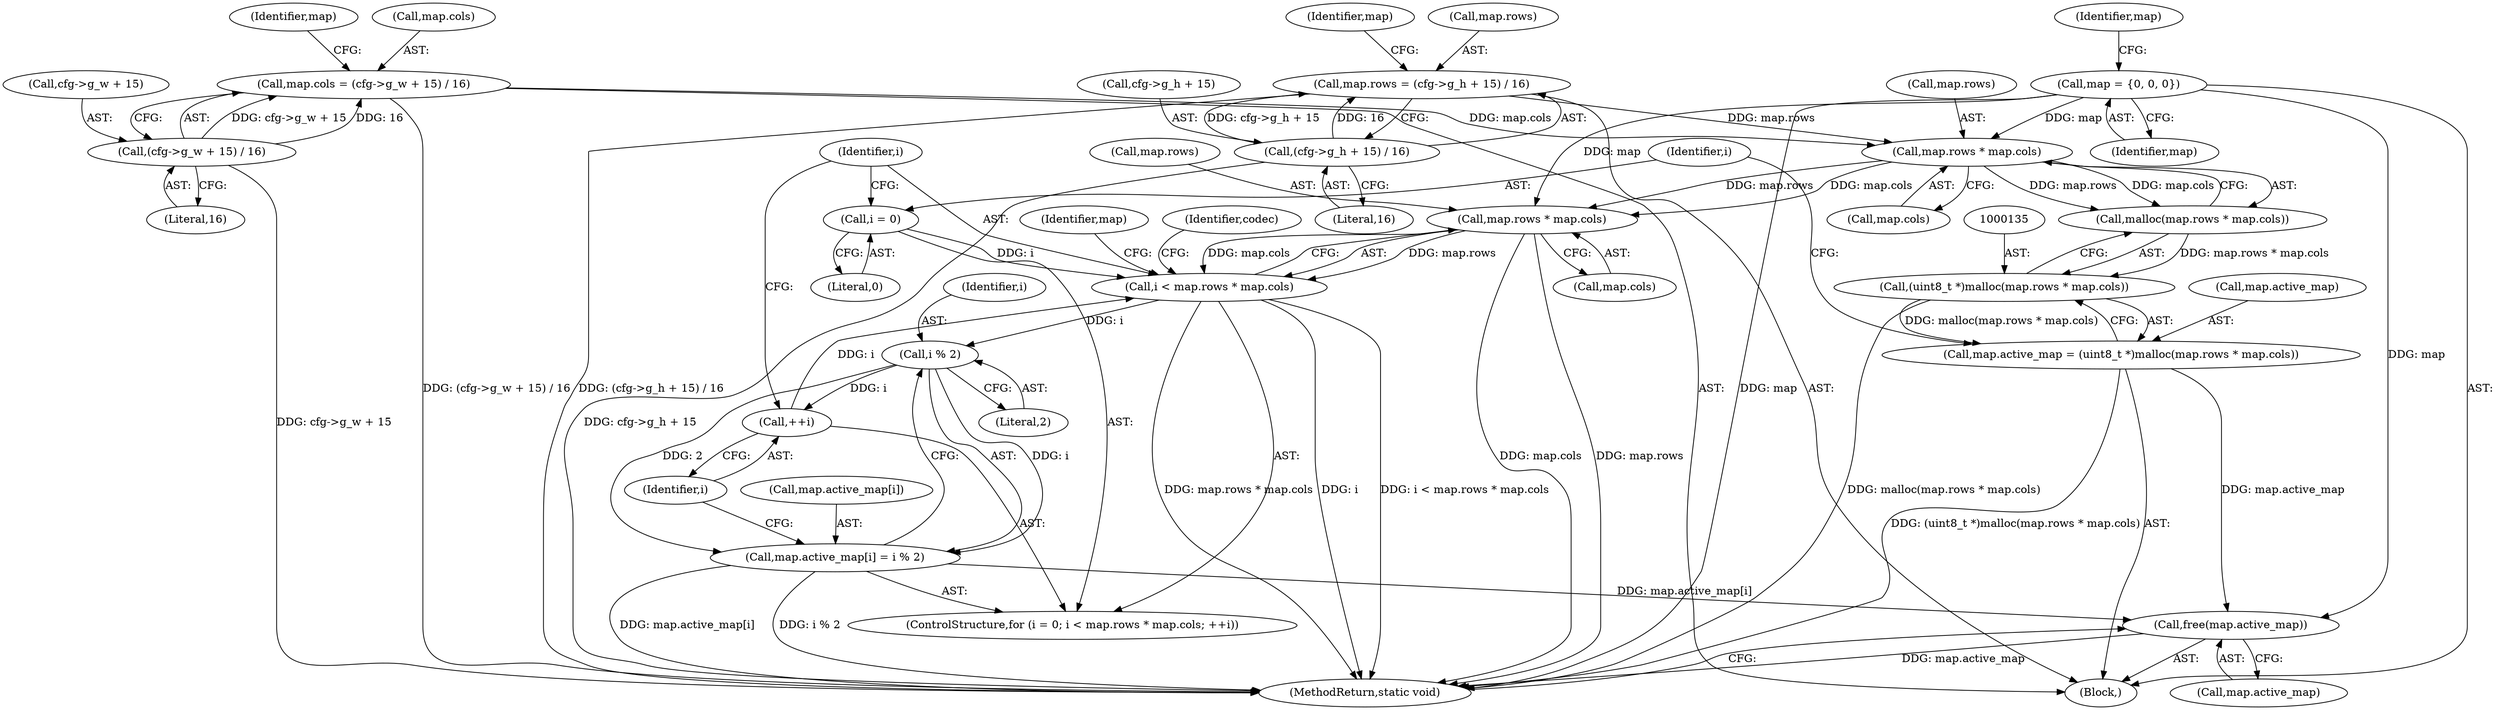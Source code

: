 digraph "0_Android_5a9753fca56f0eeb9f61e342b2fccffc364f9426_8@API" {
"1000177" [label="(Call,free(map.active_map))"];
"1000106" [label="(Call,map = {0, 0, 0})"];
"1000159" [label="(Call,map.active_map[i] = i % 2)"];
"1000165" [label="(Call,i % 2)"];
"1000148" [label="(Call,i < map.rows * map.cols)"];
"1000157" [label="(Call,++i)"];
"1000145" [label="(Call,i = 0)"];
"1000150" [label="(Call,map.rows * map.cols)"];
"1000137" [label="(Call,map.rows * map.cols)"];
"1000108" [label="(Call,map.rows = (cfg->g_h + 15) / 16)"];
"1000112" [label="(Call,(cfg->g_h + 15) / 16)"];
"1000119" [label="(Call,map.cols = (cfg->g_w + 15) / 16)"];
"1000123" [label="(Call,(cfg->g_w + 15) / 16)"];
"1000130" [label="(Call,map.active_map = (uint8_t *)malloc(map.rows * map.cols))"];
"1000134" [label="(Call,(uint8_t *)malloc(map.rows * map.cols))"];
"1000136" [label="(Call,malloc(map.rows * map.cols))"];
"1000118" [label="(Literal,16)"];
"1000178" [label="(Call,map.active_map)"];
"1000167" [label="(Literal,2)"];
"1000134" [label="(Call,(uint8_t *)malloc(map.rows * map.cols))"];
"1000145" [label="(Call,i = 0)"];
"1000119" [label="(Call,map.cols = (cfg->g_w + 15) / 16)"];
"1000120" [label="(Call,map.cols)"];
"1000108" [label="(Call,map.rows = (cfg->g_h + 15) / 16)"];
"1000132" [label="(Identifier,map)"];
"1000123" [label="(Call,(cfg->g_w + 15) / 16)"];
"1000137" [label="(Call,map.rows * map.cols)"];
"1000159" [label="(Call,map.active_map[i] = i % 2)"];
"1000113" [label="(Call,cfg->g_h + 15)"];
"1000131" [label="(Call,map.active_map)"];
"1000149" [label="(Identifier,i)"];
"1000130" [label="(Call,map.active_map = (uint8_t *)malloc(map.rows * map.cols))"];
"1000136" [label="(Call,malloc(map.rows * map.cols))"];
"1000166" [label="(Identifier,i)"];
"1000110" [label="(Identifier,map)"];
"1000151" [label="(Call,map.rows)"];
"1000160" [label="(Call,map.active_map[i])"];
"1000181" [label="(MethodReturn,static void)"];
"1000162" [label="(Identifier,map)"];
"1000124" [label="(Call,cfg->g_w + 15)"];
"1000144" [label="(ControlStructure,for (i = 0; i < map.rows * map.cols; ++i))"];
"1000170" [label="(Identifier,codec)"];
"1000150" [label="(Call,map.rows * map.cols)"];
"1000154" [label="(Call,map.cols)"];
"1000107" [label="(Identifier,map)"];
"1000147" [label="(Literal,0)"];
"1000177" [label="(Call,free(map.active_map))"];
"1000146" [label="(Identifier,i)"];
"1000148" [label="(Call,i < map.rows * map.cols)"];
"1000109" [label="(Call,map.rows)"];
"1000138" [label="(Call,map.rows)"];
"1000165" [label="(Call,i % 2)"];
"1000106" [label="(Call,map = {0, 0, 0})"];
"1000158" [label="(Identifier,i)"];
"1000121" [label="(Identifier,map)"];
"1000129" [label="(Literal,16)"];
"1000141" [label="(Call,map.cols)"];
"1000112" [label="(Call,(cfg->g_h + 15) / 16)"];
"1000157" [label="(Call,++i)"];
"1000103" [label="(Block,)"];
"1000177" -> "1000103"  [label="AST: "];
"1000177" -> "1000178"  [label="CFG: "];
"1000178" -> "1000177"  [label="AST: "];
"1000181" -> "1000177"  [label="CFG: "];
"1000177" -> "1000181"  [label="DDG: map.active_map"];
"1000106" -> "1000177"  [label="DDG: map"];
"1000159" -> "1000177"  [label="DDG: map.active_map[i]"];
"1000130" -> "1000177"  [label="DDG: map.active_map"];
"1000106" -> "1000103"  [label="AST: "];
"1000106" -> "1000107"  [label="CFG: "];
"1000107" -> "1000106"  [label="AST: "];
"1000110" -> "1000106"  [label="CFG: "];
"1000106" -> "1000181"  [label="DDG: map"];
"1000106" -> "1000137"  [label="DDG: map"];
"1000106" -> "1000150"  [label="DDG: map"];
"1000159" -> "1000144"  [label="AST: "];
"1000159" -> "1000165"  [label="CFG: "];
"1000160" -> "1000159"  [label="AST: "];
"1000165" -> "1000159"  [label="AST: "];
"1000158" -> "1000159"  [label="CFG: "];
"1000159" -> "1000181"  [label="DDG: map.active_map[i]"];
"1000159" -> "1000181"  [label="DDG: i % 2"];
"1000165" -> "1000159"  [label="DDG: i"];
"1000165" -> "1000159"  [label="DDG: 2"];
"1000165" -> "1000167"  [label="CFG: "];
"1000166" -> "1000165"  [label="AST: "];
"1000167" -> "1000165"  [label="AST: "];
"1000165" -> "1000157"  [label="DDG: i"];
"1000148" -> "1000165"  [label="DDG: i"];
"1000148" -> "1000144"  [label="AST: "];
"1000148" -> "1000150"  [label="CFG: "];
"1000149" -> "1000148"  [label="AST: "];
"1000150" -> "1000148"  [label="AST: "];
"1000162" -> "1000148"  [label="CFG: "];
"1000170" -> "1000148"  [label="CFG: "];
"1000148" -> "1000181"  [label="DDG: i"];
"1000148" -> "1000181"  [label="DDG: i < map.rows * map.cols"];
"1000148" -> "1000181"  [label="DDG: map.rows * map.cols"];
"1000157" -> "1000148"  [label="DDG: i"];
"1000145" -> "1000148"  [label="DDG: i"];
"1000150" -> "1000148"  [label="DDG: map.rows"];
"1000150" -> "1000148"  [label="DDG: map.cols"];
"1000157" -> "1000144"  [label="AST: "];
"1000157" -> "1000158"  [label="CFG: "];
"1000158" -> "1000157"  [label="AST: "];
"1000149" -> "1000157"  [label="CFG: "];
"1000145" -> "1000144"  [label="AST: "];
"1000145" -> "1000147"  [label="CFG: "];
"1000146" -> "1000145"  [label="AST: "];
"1000147" -> "1000145"  [label="AST: "];
"1000149" -> "1000145"  [label="CFG: "];
"1000150" -> "1000154"  [label="CFG: "];
"1000151" -> "1000150"  [label="AST: "];
"1000154" -> "1000150"  [label="AST: "];
"1000150" -> "1000181"  [label="DDG: map.cols"];
"1000150" -> "1000181"  [label="DDG: map.rows"];
"1000137" -> "1000150"  [label="DDG: map.rows"];
"1000137" -> "1000150"  [label="DDG: map.cols"];
"1000137" -> "1000136"  [label="AST: "];
"1000137" -> "1000141"  [label="CFG: "];
"1000138" -> "1000137"  [label="AST: "];
"1000141" -> "1000137"  [label="AST: "];
"1000136" -> "1000137"  [label="CFG: "];
"1000137" -> "1000136"  [label="DDG: map.rows"];
"1000137" -> "1000136"  [label="DDG: map.cols"];
"1000108" -> "1000137"  [label="DDG: map.rows"];
"1000119" -> "1000137"  [label="DDG: map.cols"];
"1000108" -> "1000103"  [label="AST: "];
"1000108" -> "1000112"  [label="CFG: "];
"1000109" -> "1000108"  [label="AST: "];
"1000112" -> "1000108"  [label="AST: "];
"1000121" -> "1000108"  [label="CFG: "];
"1000108" -> "1000181"  [label="DDG: (cfg->g_h + 15) / 16"];
"1000112" -> "1000108"  [label="DDG: cfg->g_h + 15"];
"1000112" -> "1000108"  [label="DDG: 16"];
"1000112" -> "1000118"  [label="CFG: "];
"1000113" -> "1000112"  [label="AST: "];
"1000118" -> "1000112"  [label="AST: "];
"1000112" -> "1000181"  [label="DDG: cfg->g_h + 15"];
"1000119" -> "1000103"  [label="AST: "];
"1000119" -> "1000123"  [label="CFG: "];
"1000120" -> "1000119"  [label="AST: "];
"1000123" -> "1000119"  [label="AST: "];
"1000132" -> "1000119"  [label="CFG: "];
"1000119" -> "1000181"  [label="DDG: (cfg->g_w + 15) / 16"];
"1000123" -> "1000119"  [label="DDG: cfg->g_w + 15"];
"1000123" -> "1000119"  [label="DDG: 16"];
"1000123" -> "1000129"  [label="CFG: "];
"1000124" -> "1000123"  [label="AST: "];
"1000129" -> "1000123"  [label="AST: "];
"1000123" -> "1000181"  [label="DDG: cfg->g_w + 15"];
"1000130" -> "1000103"  [label="AST: "];
"1000130" -> "1000134"  [label="CFG: "];
"1000131" -> "1000130"  [label="AST: "];
"1000134" -> "1000130"  [label="AST: "];
"1000146" -> "1000130"  [label="CFG: "];
"1000130" -> "1000181"  [label="DDG: (uint8_t *)malloc(map.rows * map.cols)"];
"1000134" -> "1000130"  [label="DDG: malloc(map.rows * map.cols)"];
"1000134" -> "1000136"  [label="CFG: "];
"1000135" -> "1000134"  [label="AST: "];
"1000136" -> "1000134"  [label="AST: "];
"1000134" -> "1000181"  [label="DDG: malloc(map.rows * map.cols)"];
"1000136" -> "1000134"  [label="DDG: map.rows * map.cols"];
}

